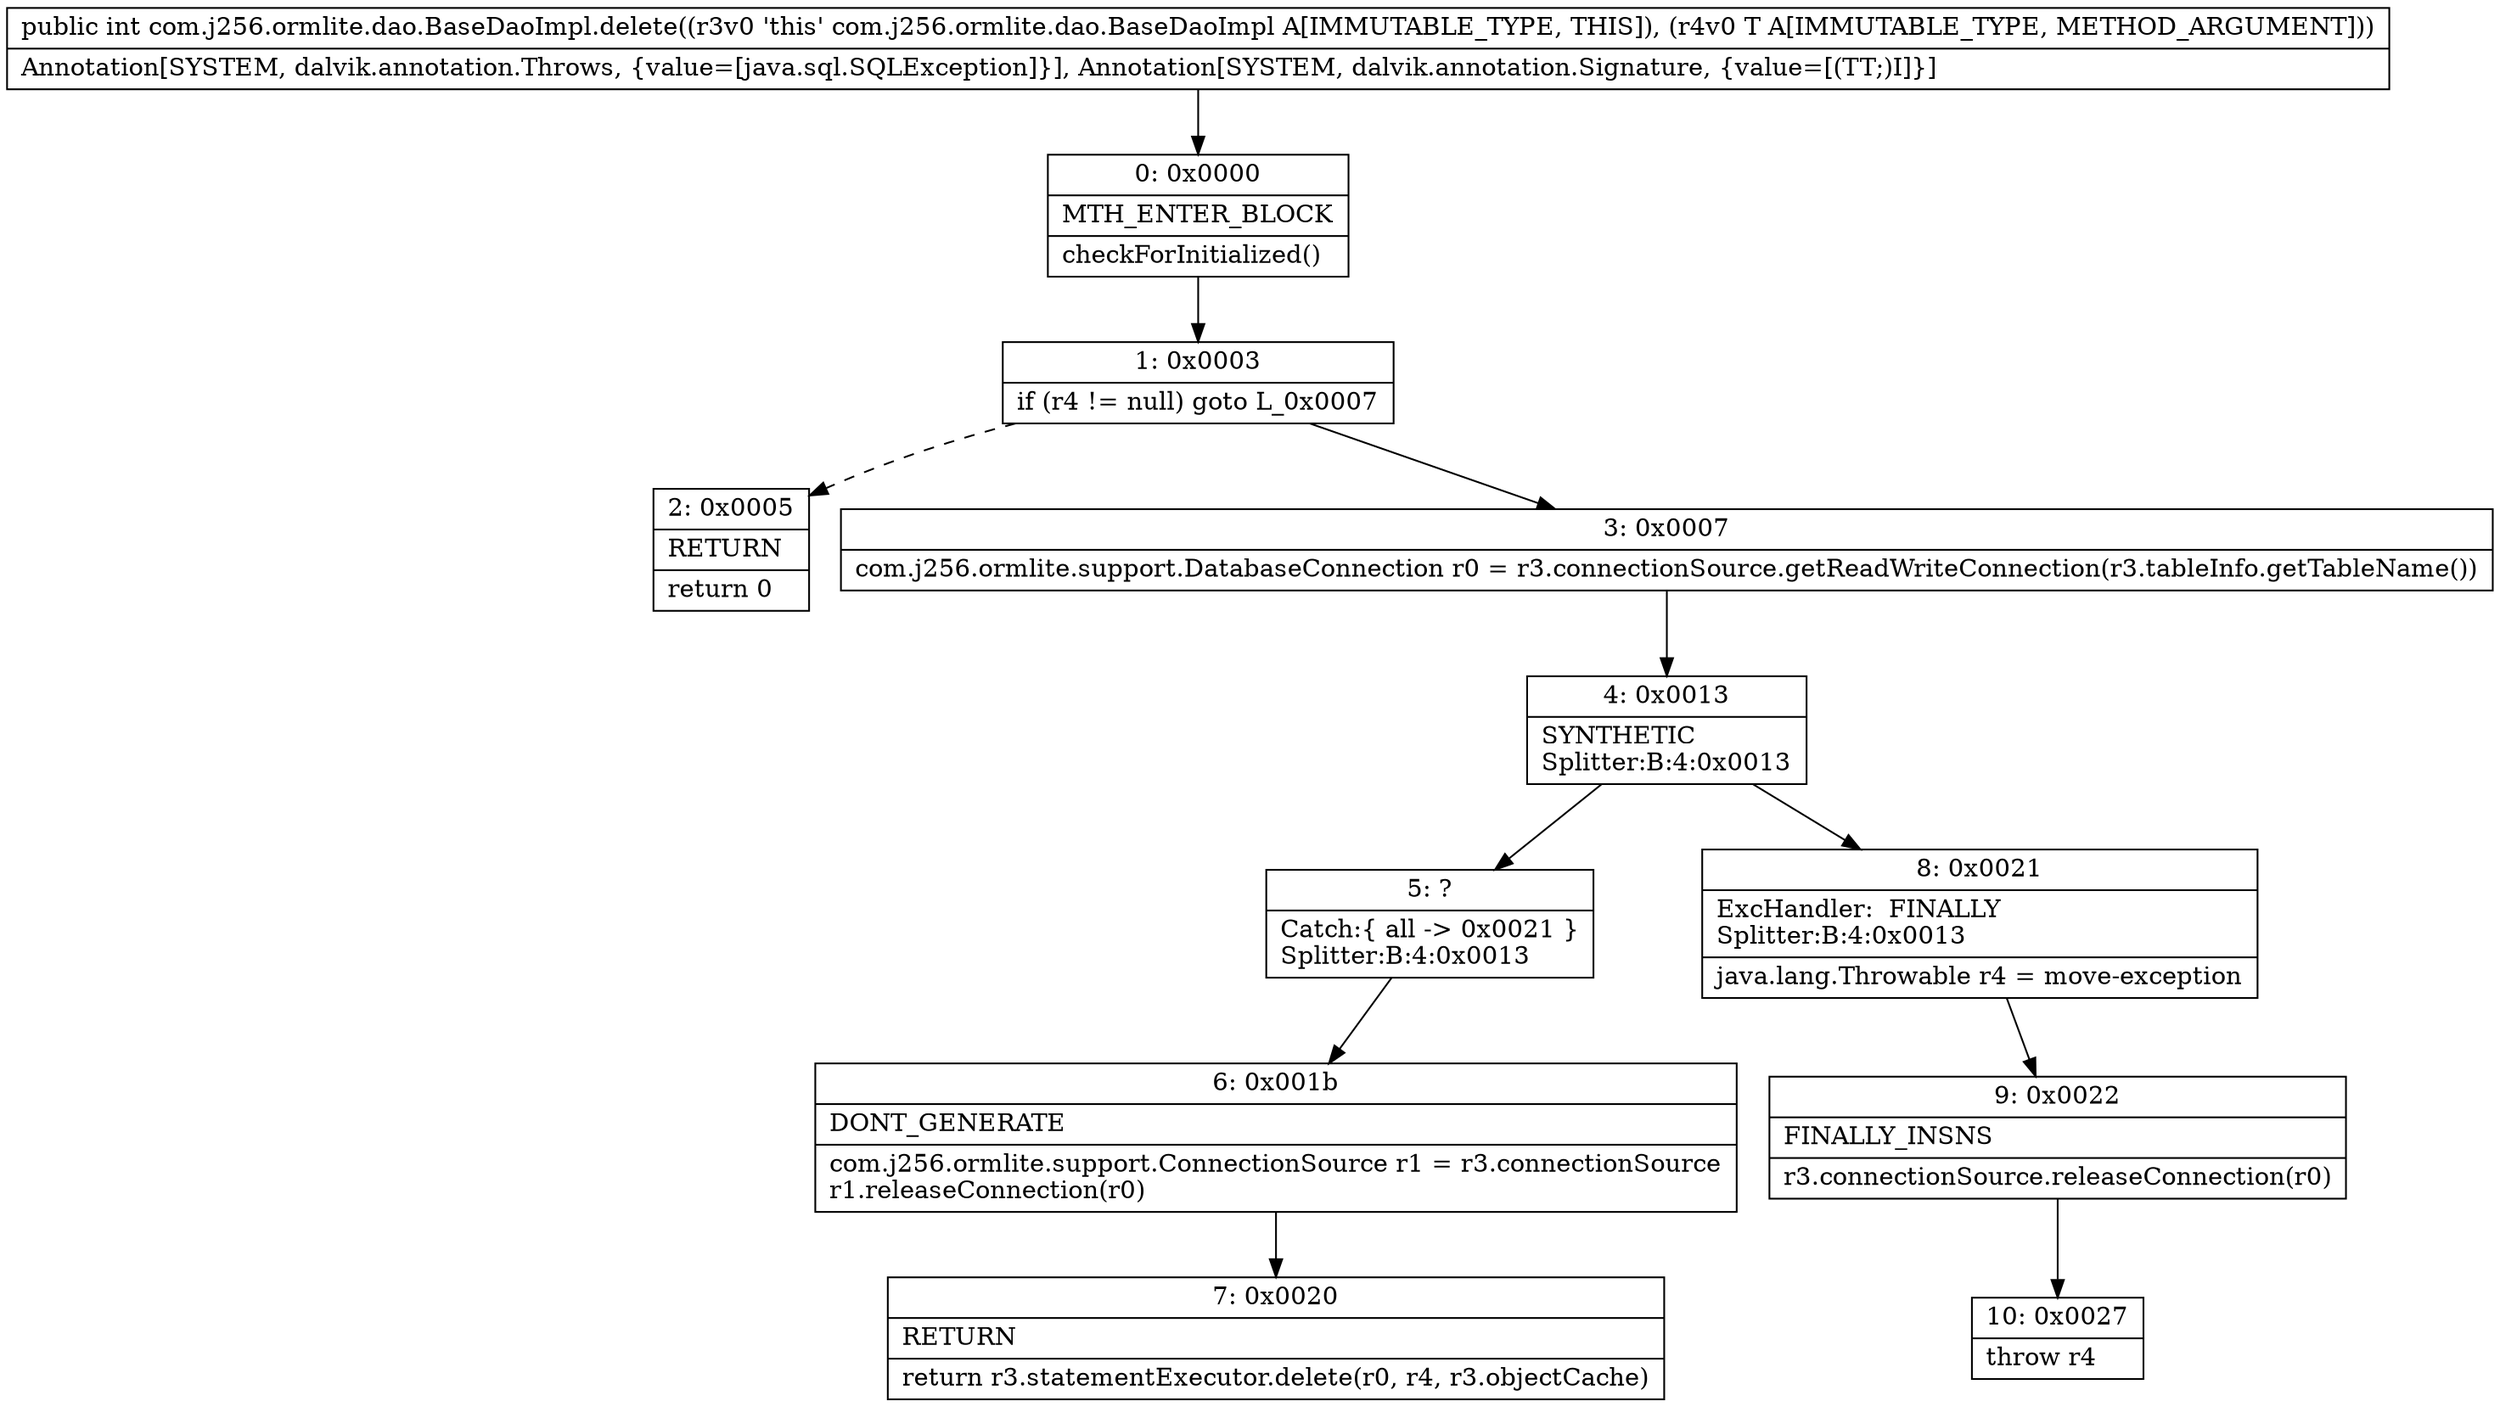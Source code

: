 digraph "CFG forcom.j256.ormlite.dao.BaseDaoImpl.delete(Ljava\/lang\/Object;)I" {
Node_0 [shape=record,label="{0\:\ 0x0000|MTH_ENTER_BLOCK\l|checkForInitialized()\l}"];
Node_1 [shape=record,label="{1\:\ 0x0003|if (r4 != null) goto L_0x0007\l}"];
Node_2 [shape=record,label="{2\:\ 0x0005|RETURN\l|return 0\l}"];
Node_3 [shape=record,label="{3\:\ 0x0007|com.j256.ormlite.support.DatabaseConnection r0 = r3.connectionSource.getReadWriteConnection(r3.tableInfo.getTableName())\l}"];
Node_4 [shape=record,label="{4\:\ 0x0013|SYNTHETIC\lSplitter:B:4:0x0013\l}"];
Node_5 [shape=record,label="{5\:\ ?|Catch:\{ all \-\> 0x0021 \}\lSplitter:B:4:0x0013\l}"];
Node_6 [shape=record,label="{6\:\ 0x001b|DONT_GENERATE\l|com.j256.ormlite.support.ConnectionSource r1 = r3.connectionSource\lr1.releaseConnection(r0)\l}"];
Node_7 [shape=record,label="{7\:\ 0x0020|RETURN\l|return r3.statementExecutor.delete(r0, r4, r3.objectCache)\l}"];
Node_8 [shape=record,label="{8\:\ 0x0021|ExcHandler:  FINALLY\lSplitter:B:4:0x0013\l|java.lang.Throwable r4 = move\-exception\l}"];
Node_9 [shape=record,label="{9\:\ 0x0022|FINALLY_INSNS\l|r3.connectionSource.releaseConnection(r0)\l}"];
Node_10 [shape=record,label="{10\:\ 0x0027|throw r4\l}"];
MethodNode[shape=record,label="{public int com.j256.ormlite.dao.BaseDaoImpl.delete((r3v0 'this' com.j256.ormlite.dao.BaseDaoImpl A[IMMUTABLE_TYPE, THIS]), (r4v0 T A[IMMUTABLE_TYPE, METHOD_ARGUMENT]))  | Annotation[SYSTEM, dalvik.annotation.Throws, \{value=[java.sql.SQLException]\}], Annotation[SYSTEM, dalvik.annotation.Signature, \{value=[(TT;)I]\}]\l}"];
MethodNode -> Node_0;
Node_0 -> Node_1;
Node_1 -> Node_2[style=dashed];
Node_1 -> Node_3;
Node_3 -> Node_4;
Node_4 -> Node_5;
Node_4 -> Node_8;
Node_5 -> Node_6;
Node_6 -> Node_7;
Node_8 -> Node_9;
Node_9 -> Node_10;
}

